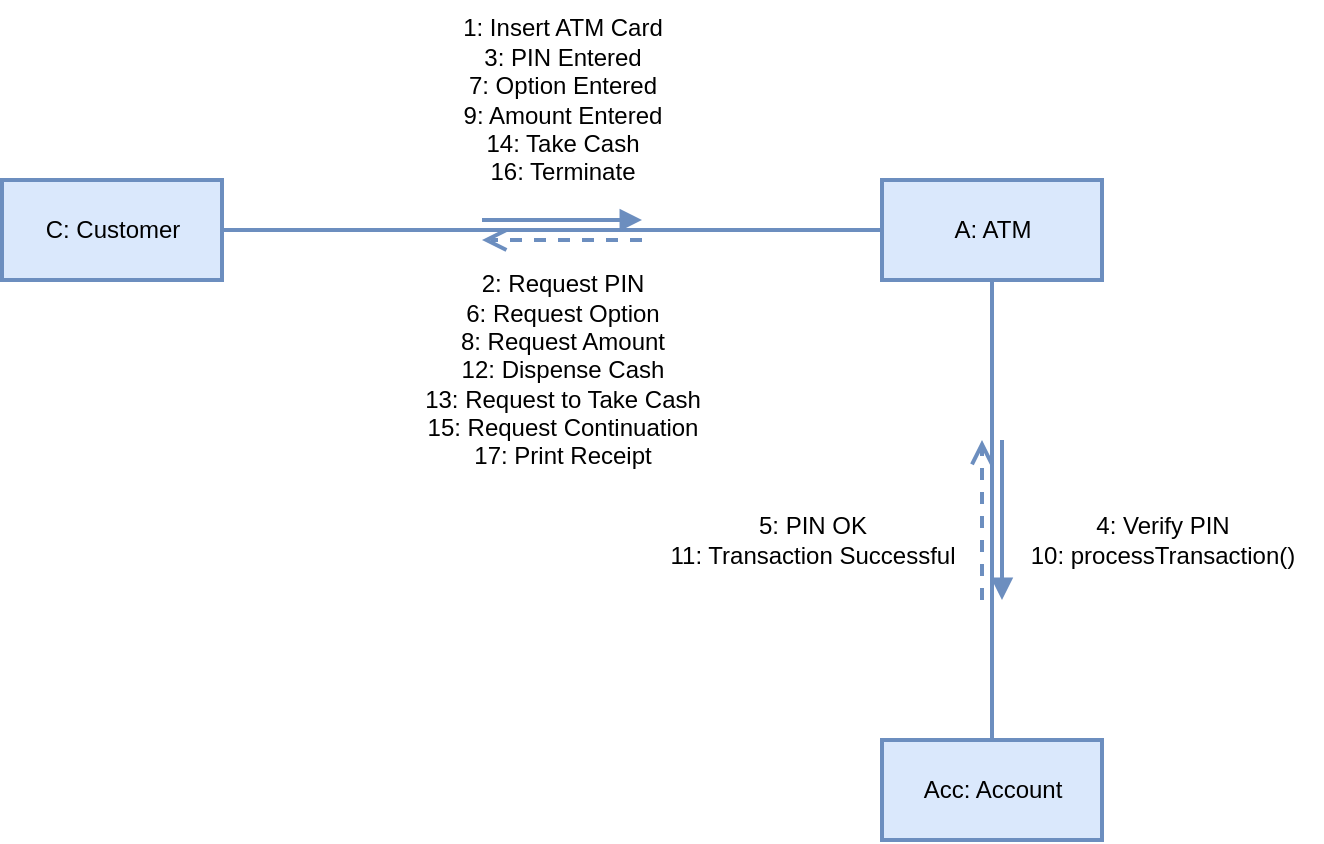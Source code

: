 <mxfile version="20.3.0" type="device"><diagram id="zw5gt6NtZnAOSBG7Yimw" name="Trang-1"><mxGraphModel dx="946" dy="725" grid="1" gridSize="10" guides="1" tooltips="1" connect="1" arrows="1" fold="1" page="1" pageScale="1" pageWidth="827" pageHeight="1169" math="0" shadow="0"><root><mxCell id="0"/><mxCell id="1" parent="0"/><mxCell id="y-puCSjTmW6AsWGMUG2U-1" value="C: Customer" style="html=1;fillColor=#dae8fc;strokeColor=#6c8ebf;strokeWidth=2;" vertex="1" parent="1"><mxGeometry x="80" y="270" width="110" height="50" as="geometry"/></mxCell><mxCell id="y-puCSjTmW6AsWGMUG2U-2" value="A: ATM" style="html=1;fillColor=#dae8fc;strokeColor=#6c8ebf;strokeWidth=2;" vertex="1" parent="1"><mxGeometry x="520" y="270" width="110" height="50" as="geometry"/></mxCell><mxCell id="y-puCSjTmW6AsWGMUG2U-3" value="Acc: Account" style="html=1;fillColor=#dae8fc;strokeColor=#6c8ebf;strokeWidth=2;" vertex="1" parent="1"><mxGeometry x="520" y="550" width="110" height="50" as="geometry"/></mxCell><mxCell id="y-puCSjTmW6AsWGMUG2U-4" value="" style="endArrow=none;html=1;rounded=0;entryX=0.5;entryY=1;entryDx=0;entryDy=0;fillColor=#dae8fc;strokeColor=#6c8ebf;strokeWidth=2;" edge="1" parent="1" source="y-puCSjTmW6AsWGMUG2U-3" target="y-puCSjTmW6AsWGMUG2U-2"><mxGeometry relative="1" as="geometry"><mxPoint x="390" y="440" as="sourcePoint"/><mxPoint x="550" y="440" as="targetPoint"/></mxGeometry></mxCell><mxCell id="y-puCSjTmW6AsWGMUG2U-5" value="" style="endArrow=none;html=1;rounded=0;exitX=1;exitY=0.5;exitDx=0;exitDy=0;entryX=0;entryY=0.5;entryDx=0;entryDy=0;fillColor=#dae8fc;strokeColor=#6c8ebf;strokeWidth=2;" edge="1" parent="1" source="y-puCSjTmW6AsWGMUG2U-1" target="y-puCSjTmW6AsWGMUG2U-2"><mxGeometry relative="1" as="geometry"><mxPoint x="210" y="490" as="sourcePoint"/><mxPoint x="370" y="490" as="targetPoint"/></mxGeometry></mxCell><mxCell id="y-puCSjTmW6AsWGMUG2U-6" value="" style="html=1;verticalAlign=bottom;endArrow=block;rounded=0;fillColor=#dae8fc;strokeColor=#6c8ebf;strokeWidth=2;" edge="1" parent="1"><mxGeometry width="80" relative="1" as="geometry"><mxPoint x="320" y="290" as="sourcePoint"/><mxPoint x="400" y="290" as="targetPoint"/></mxGeometry></mxCell><mxCell id="y-puCSjTmW6AsWGMUG2U-7" value="" style="html=1;verticalAlign=bottom;endArrow=open;dashed=1;endSize=8;rounded=0;fillColor=#dae8fc;strokeColor=#6c8ebf;strokeWidth=2;" edge="1" parent="1"><mxGeometry relative="1" as="geometry"><mxPoint x="400" y="300" as="sourcePoint"/><mxPoint x="320" y="300" as="targetPoint"/></mxGeometry></mxCell><mxCell id="y-puCSjTmW6AsWGMUG2U-8" value="" style="html=1;verticalAlign=bottom;endArrow=block;rounded=0;fillColor=#dae8fc;strokeColor=#6c8ebf;strokeWidth=2;" edge="1" parent="1"><mxGeometry width="80" relative="1" as="geometry"><mxPoint x="580" y="400" as="sourcePoint"/><mxPoint x="580" y="480" as="targetPoint"/><Array as="points"><mxPoint x="580" y="430"/><mxPoint x="580" y="440"/></Array></mxGeometry></mxCell><mxCell id="y-puCSjTmW6AsWGMUG2U-9" value="" style="html=1;verticalAlign=bottom;endArrow=open;dashed=1;endSize=8;rounded=0;fillColor=#dae8fc;strokeColor=#6c8ebf;strokeWidth=2;" edge="1" parent="1"><mxGeometry relative="1" as="geometry"><mxPoint x="570" y="480" as="sourcePoint"/><mxPoint x="570" y="400" as="targetPoint"/></mxGeometry></mxCell><mxCell id="y-puCSjTmW6AsWGMUG2U-10" value="1: Insert ATM Card&lt;br&gt;3: PIN Entered&lt;br&gt;7: Option Entered&lt;br&gt;9: Amount Entered&lt;br&gt;14: Take Cash&lt;br&gt;16: Terminate&lt;br&gt;" style="text;html=1;align=center;verticalAlign=middle;resizable=0;points=[];autosize=1;strokeWidth=2;" vertex="1" parent="1"><mxGeometry x="300" y="180" width="120" height="100" as="geometry"/></mxCell><mxCell id="y-puCSjTmW6AsWGMUG2U-11" value="2: Request PIN&lt;br&gt;6: Request Option&lt;br&gt;8: Request Amount&lt;br&gt;12: Dispense Cash&lt;br&gt;13: Request to Take Cash&lt;br&gt;15: Request Continuation&lt;br&gt;17: Print Receipt" style="text;html=1;align=center;verticalAlign=middle;resizable=0;points=[];autosize=1;strokeWidth=2;" vertex="1" parent="1"><mxGeometry x="280" y="310" width="160" height="110" as="geometry"/></mxCell><mxCell id="y-puCSjTmW6AsWGMUG2U-12" value="5: PIN OK&lt;br&gt;11: Transaction Successful" style="text;html=1;align=center;verticalAlign=middle;resizable=0;points=[];autosize=1;strokeWidth=2;" vertex="1" parent="1"><mxGeometry x="400" y="430" width="170" height="40" as="geometry"/></mxCell><mxCell id="y-puCSjTmW6AsWGMUG2U-13" value="4: Verify PIN&lt;br&gt;10: processTransaction()" style="text;html=1;align=center;verticalAlign=middle;resizable=0;points=[];autosize=1;strokeWidth=2;" vertex="1" parent="1"><mxGeometry x="580" y="430" width="160" height="40" as="geometry"/></mxCell></root></mxGraphModel></diagram></mxfile>